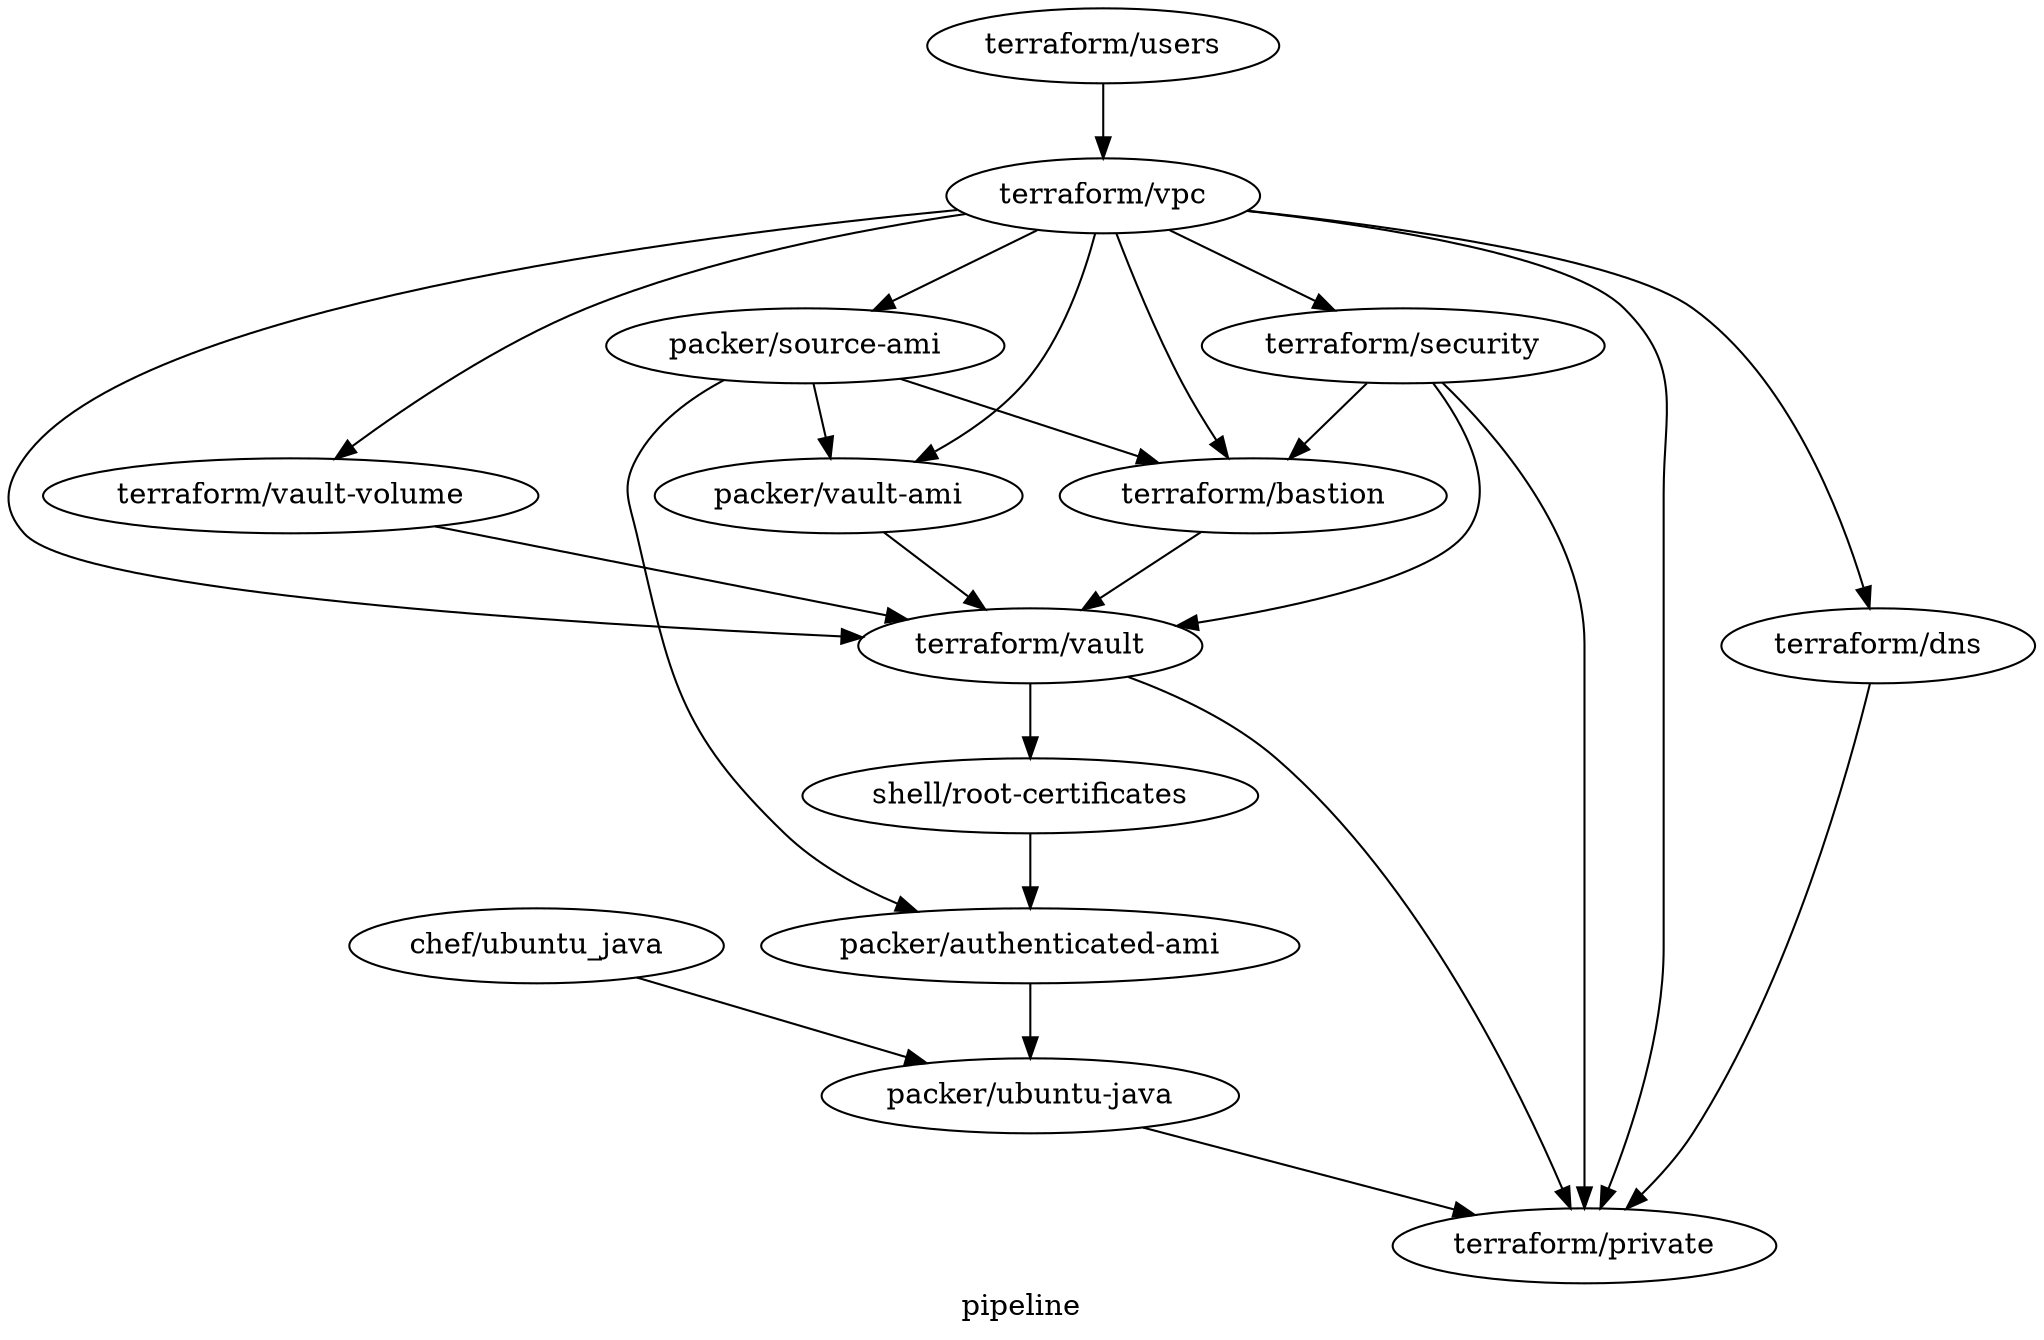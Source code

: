 digraph G {
  label="pipeline";

/* List your components */  
"chef/ubuntu_java";
"packer/source-ami";
"packer/ubuntu-java";
"terraform/vpc";
"terraform/users";
"terraform/bastion";
 "terraform/private"; 
/* "terraform/repository"; */
/* "terraform/repository-volume"; */
"packer/vault-ami";
"terraform/vault";
"terraform/security";
"terraform/dns";
"shell/root-certificates";
"packer/authenticated-ami";

/* List dependencies */
"packer/source-ami" -> "terraform/bastion";

/* "terraform/vpc" -> "terraform/repository"; */
/* "terraform/dns" -> "terraform/repository"; */
/* "terraform/security" -> "terraform/repository"; */
/* "terraform/repository" -> "packer/source-ami"; */

"terraform/vpc" -> "terraform/dns";
 "terraform/vault" -> "terraform/private";
/* "terraform/vpc" -> "terraform/repository-volume"; */
/* "terraform/repository-volume" -> "terraform/repository"; */


"terraform/vpc" -> "terraform/vault-volume";
"terraform/vpc" -> "packer/source-ami";

"terraform/vpc" -> "packer/vault-ami";
"packer/vault-ami" -> "terraform/vault";

"terraform/vault-volume" -> "terraform/vault";

"packer/source-ami" -> "packer/vault-ami";

 "terraform/dns" -> "terraform/private";

"terraform/security" -> "terraform/vault"
"terraform/vpc" -> "terraform/vault";

"terraform/security" -> "terraform/bastion";
 "terraform/security" -> "terraform/private"; 
"terraform/vpc" -> "terraform/security";

"chef/ubuntu_java" -> "packer/ubuntu-java";
"terraform/users" -> "terraform/vpc"

"terraform/vpc" ->"terraform/private";

"terraform/vpc" -> "terraform/bastion";
"terraform/vault" -> "shell/root-certificates";
"terraform/bastion" -> "terraform/vault";

"shell/root-certificates" -> "packer/authenticated-ami";

"packer/ubuntu-java" -> "terraform/private";

"packer/source-ami" -> "packer/authenticated-ami";
"packer/authenticated-ami" -> "packer/ubuntu-java";

}

